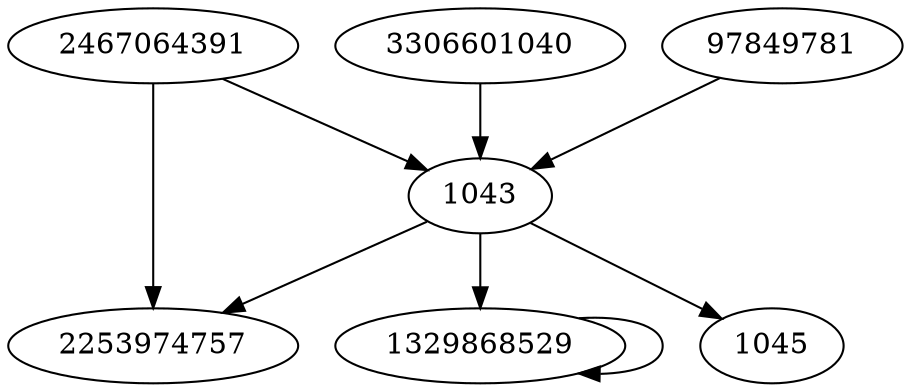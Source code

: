 digraph  {
2253974757;
2467064391;
3306601040;
1329868529;
1043;
1045;
97849781;
2467064391 -> 2253974757;
2467064391 -> 1043;
3306601040 -> 1043;
1329868529 -> 1329868529;
1043 -> 1045;
1043 -> 2253974757;
1043 -> 1329868529;
97849781 -> 1043;
}
